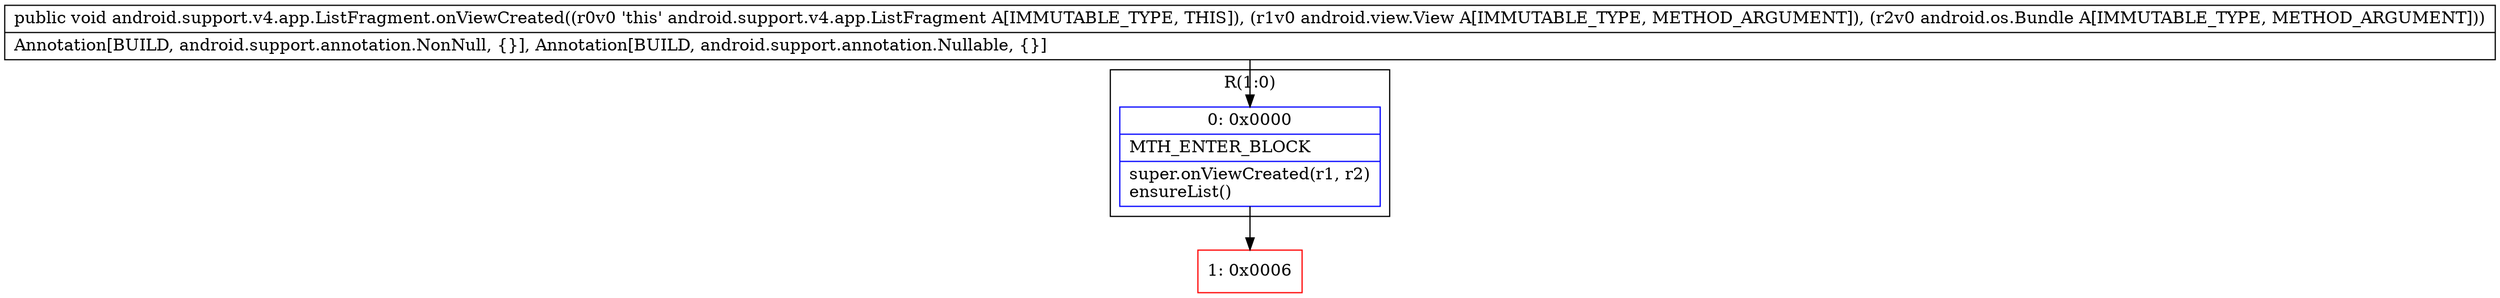 digraph "CFG forandroid.support.v4.app.ListFragment.onViewCreated(Landroid\/view\/View;Landroid\/os\/Bundle;)V" {
subgraph cluster_Region_1600756916 {
label = "R(1:0)";
node [shape=record,color=blue];
Node_0 [shape=record,label="{0\:\ 0x0000|MTH_ENTER_BLOCK\l|super.onViewCreated(r1, r2)\lensureList()\l}"];
}
Node_1 [shape=record,color=red,label="{1\:\ 0x0006}"];
MethodNode[shape=record,label="{public void android.support.v4.app.ListFragment.onViewCreated((r0v0 'this' android.support.v4.app.ListFragment A[IMMUTABLE_TYPE, THIS]), (r1v0 android.view.View A[IMMUTABLE_TYPE, METHOD_ARGUMENT]), (r2v0 android.os.Bundle A[IMMUTABLE_TYPE, METHOD_ARGUMENT]))  | Annotation[BUILD, android.support.annotation.NonNull, \{\}], Annotation[BUILD, android.support.annotation.Nullable, \{\}]\l}"];
MethodNode -> Node_0;
Node_0 -> Node_1;
}


